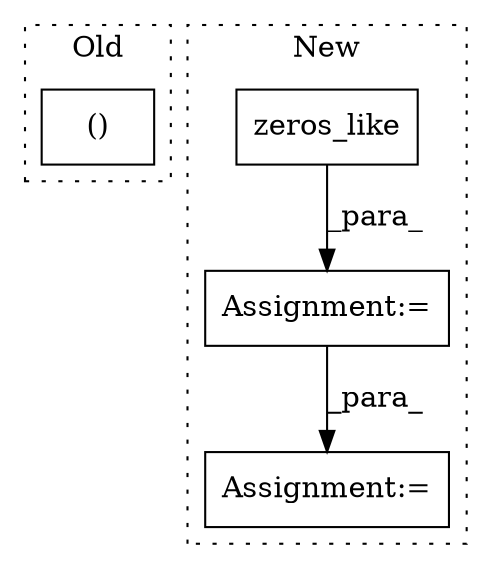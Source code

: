 digraph G {
subgraph cluster0 {
1 [label="()" a="106" s="14487" l="16" shape="box"];
label = "Old";
style="dotted";
}
subgraph cluster1 {
2 [label="zeros_like" a="32" s="14366,14378" l="11,1" shape="box"];
3 [label="Assignment:=" a="7" s="14357" l="1" shape="box"];
4 [label="Assignment:=" a="7" s="14501" l="1" shape="box"];
label = "New";
style="dotted";
}
2 -> 3 [label="_para_"];
3 -> 4 [label="_para_"];
}